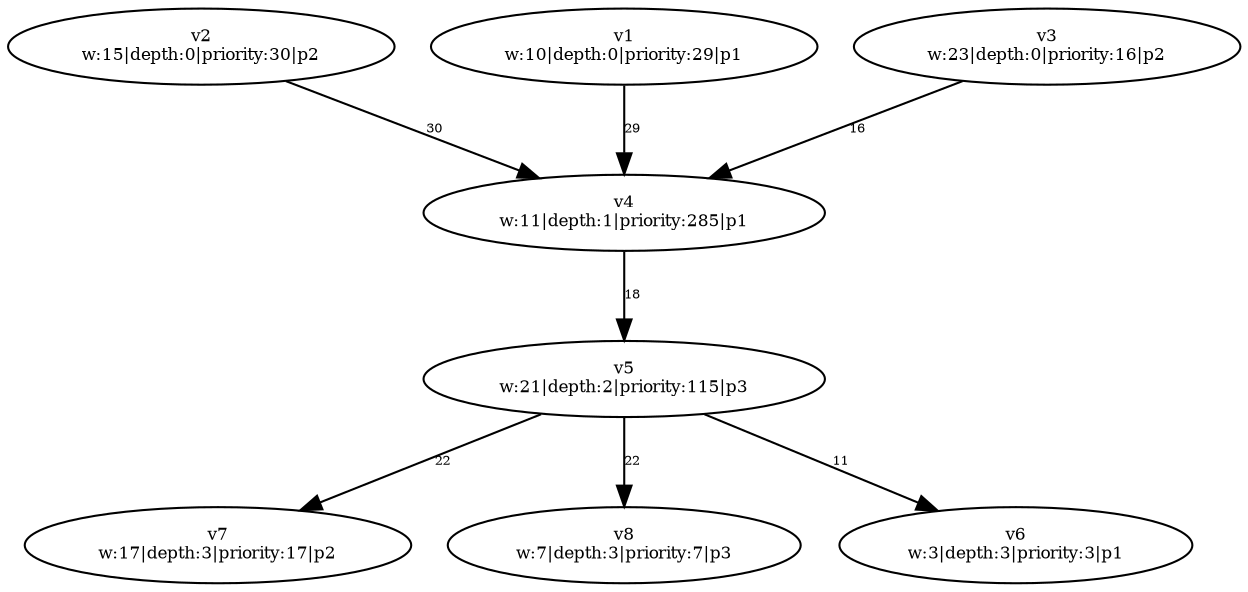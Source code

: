 digraph {
	v2 [label="v2
w:15|depth:0|priority:30|p2" fontsize=8.0]
	v1 [label="v1
w:10|depth:0|priority:29|p1" fontsize=8.0]
	v3 [label="v3
w:23|depth:0|priority:16|p2" fontsize=8.0]
	v4 [label="v4
w:11|depth:1|priority:285|p1" fontsize=8.0]
	v5 [label="v5
w:21|depth:2|priority:115|p3" fontsize=8.0]
	v7 [label="v7
w:17|depth:3|priority:17|p2" fontsize=8.0]
	v8 [label="v8
w:7|depth:3|priority:7|p3" fontsize=8.0]
	v6 [label="v6
w:3|depth:3|priority:3|p1" fontsize=8.0]
	v1 -> v4 [label=29 constraint=true fontsize=6.0]
	v2 -> v4 [label=30 constraint=true fontsize=6.0]
	v3 -> v4 [label=16 constraint=true fontsize=6.0]
	v4 -> v5 [label=18 constraint=true fontsize=6.0]
	v5 -> v6 [label=11 constraint=true fontsize=6.0]
	v5 -> v7 [label=22 constraint=true fontsize=6.0]
	v5 -> v8 [label=22 constraint=true fontsize=6.0]
}
